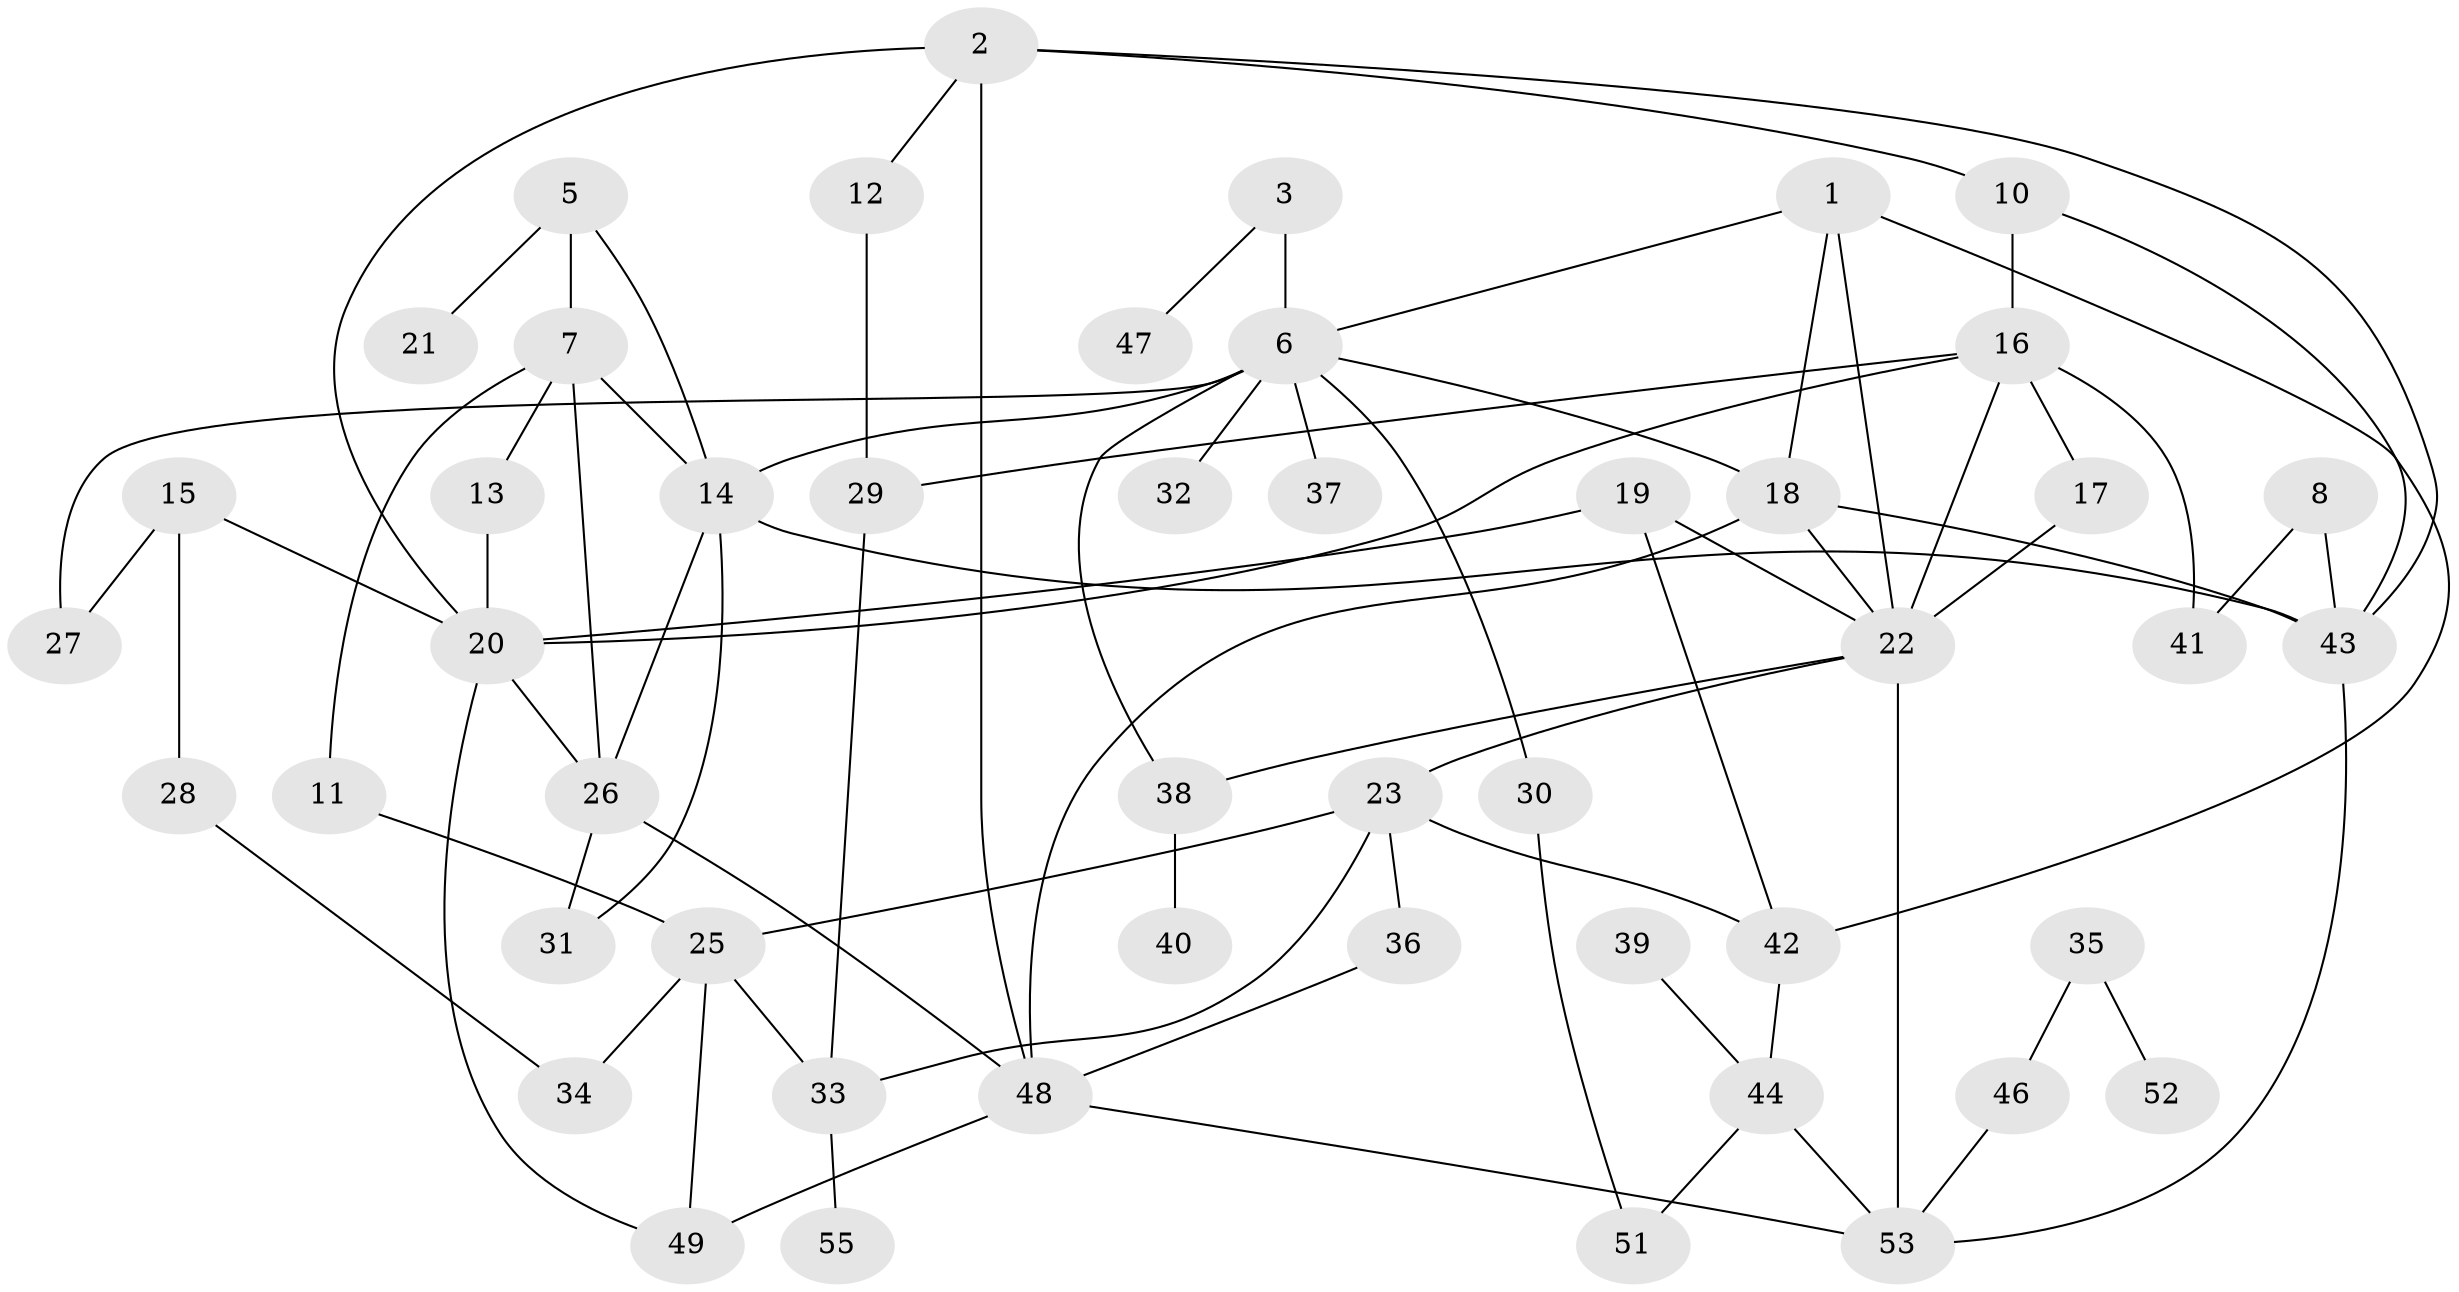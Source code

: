 // original degree distribution, {3: 0.21818181818181817, 2: 0.2727272727272727, 4: 0.15454545454545454, 0: 0.045454545454545456, 6: 0.01818181818181818, 1: 0.20909090909090908, 7: 0.01818181818181818, 5: 0.06363636363636363}
// Generated by graph-tools (version 1.1) at 2025/33/03/09/25 02:33:43]
// undirected, 49 vertices, 80 edges
graph export_dot {
graph [start="1"]
  node [color=gray90,style=filled];
  1;
  2;
  3;
  5;
  6;
  7;
  8;
  10;
  11;
  12;
  13;
  14;
  15;
  16;
  17;
  18;
  19;
  20;
  21;
  22;
  23;
  25;
  26;
  27;
  28;
  29;
  30;
  31;
  32;
  33;
  34;
  35;
  36;
  37;
  38;
  39;
  40;
  41;
  42;
  43;
  44;
  46;
  47;
  48;
  49;
  51;
  52;
  53;
  55;
  1 -- 6 [weight=2.0];
  1 -- 18 [weight=1.0];
  1 -- 22 [weight=2.0];
  1 -- 42 [weight=1.0];
  2 -- 10 [weight=1.0];
  2 -- 12 [weight=1.0];
  2 -- 20 [weight=1.0];
  2 -- 43 [weight=1.0];
  2 -- 48 [weight=1.0];
  3 -- 6 [weight=2.0];
  3 -- 47 [weight=1.0];
  5 -- 7 [weight=1.0];
  5 -- 14 [weight=1.0];
  5 -- 21 [weight=1.0];
  6 -- 14 [weight=1.0];
  6 -- 18 [weight=1.0];
  6 -- 27 [weight=1.0];
  6 -- 30 [weight=1.0];
  6 -- 32 [weight=1.0];
  6 -- 37 [weight=1.0];
  6 -- 38 [weight=2.0];
  7 -- 11 [weight=1.0];
  7 -- 13 [weight=2.0];
  7 -- 14 [weight=1.0];
  7 -- 26 [weight=1.0];
  8 -- 41 [weight=1.0];
  8 -- 43 [weight=1.0];
  10 -- 16 [weight=1.0];
  10 -- 43 [weight=1.0];
  11 -- 25 [weight=1.0];
  12 -- 29 [weight=1.0];
  13 -- 20 [weight=3.0];
  14 -- 26 [weight=1.0];
  14 -- 31 [weight=1.0];
  14 -- 43 [weight=1.0];
  15 -- 20 [weight=1.0];
  15 -- 27 [weight=1.0];
  15 -- 28 [weight=1.0];
  16 -- 17 [weight=1.0];
  16 -- 20 [weight=1.0];
  16 -- 22 [weight=1.0];
  16 -- 29 [weight=1.0];
  16 -- 41 [weight=1.0];
  17 -- 22 [weight=3.0];
  18 -- 22 [weight=1.0];
  18 -- 43 [weight=1.0];
  18 -- 48 [weight=1.0];
  19 -- 20 [weight=1.0];
  19 -- 22 [weight=1.0];
  19 -- 42 [weight=1.0];
  20 -- 26 [weight=1.0];
  20 -- 49 [weight=1.0];
  22 -- 23 [weight=1.0];
  22 -- 38 [weight=1.0];
  22 -- 53 [weight=1.0];
  23 -- 25 [weight=1.0];
  23 -- 33 [weight=1.0];
  23 -- 36 [weight=1.0];
  23 -- 42 [weight=2.0];
  25 -- 33 [weight=1.0];
  25 -- 34 [weight=1.0];
  25 -- 49 [weight=1.0];
  26 -- 31 [weight=1.0];
  26 -- 48 [weight=1.0];
  28 -- 34 [weight=1.0];
  29 -- 33 [weight=1.0];
  30 -- 51 [weight=1.0];
  33 -- 55 [weight=1.0];
  35 -- 46 [weight=1.0];
  35 -- 52 [weight=1.0];
  36 -- 48 [weight=1.0];
  38 -- 40 [weight=1.0];
  39 -- 44 [weight=1.0];
  42 -- 44 [weight=1.0];
  43 -- 53 [weight=1.0];
  44 -- 51 [weight=1.0];
  44 -- 53 [weight=1.0];
  46 -- 53 [weight=1.0];
  48 -- 49 [weight=1.0];
  48 -- 53 [weight=1.0];
}
